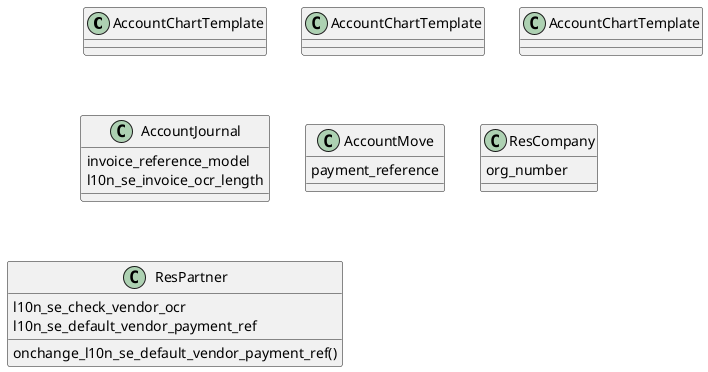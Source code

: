 @startuml classes_l10n_se
set namespaceSeparator none
class "AccountChartTemplate" as odoo_src.odoo.addons.l10n_se.models.template_se_K3.AccountChartTemplate {
}
class "AccountChartTemplate" as odoo_src.odoo.addons.l10n_se.models.template_se.AccountChartTemplate {
}
class "AccountChartTemplate" as odoo_src.odoo.addons.l10n_se.models.template_se_K2.AccountChartTemplate {
}
class "AccountJournal" as odoo_src.odoo.addons.l10n_se.models.account_journal.AccountJournal {
  invoice_reference_model
  l10n_se_invoice_ocr_length
}
class "AccountMove" as odoo_src.odoo.addons.l10n_se.models.account_move.AccountMove {
  payment_reference
}
class "ResCompany" as odoo_src.odoo.addons.l10n_se.models.res_company.ResCompany {
  org_number
}
class "ResPartner" as odoo_src.odoo.addons.l10n_se.models.res_partner.ResPartner {
  l10n_se_check_vendor_ocr
  l10n_se_default_vendor_payment_ref
  onchange_l10n_se_default_vendor_payment_ref()
}
@enduml
